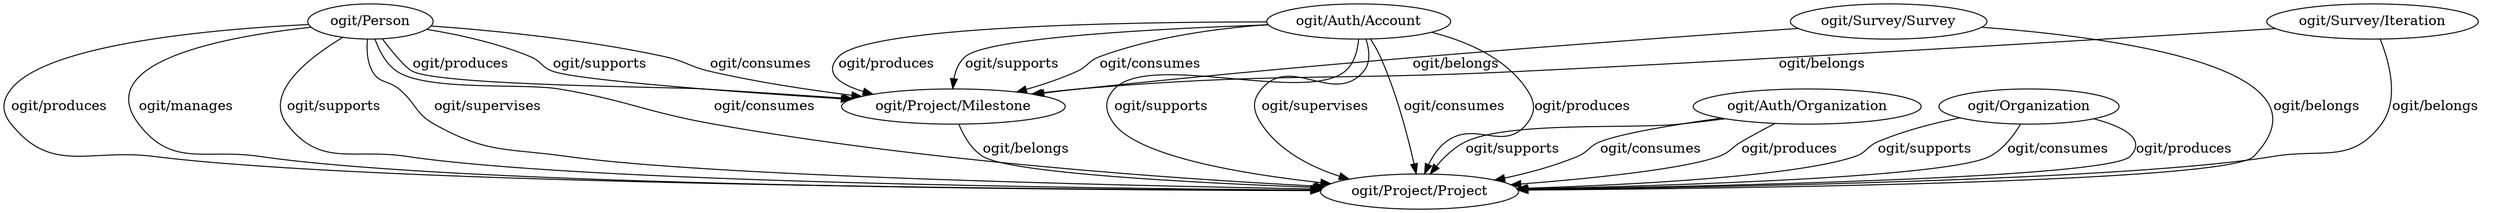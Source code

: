 digraph OGIT_ontology {
   "ogit/Person" -> "ogit/Project/Project" [label="ogit/manages    "];
   "ogit/Auth/Account" -> "ogit/Project/Milestone" [label="ogit/supports    "];
   "ogit/Auth/Account" -> "ogit/Project/Project" [label="ogit/supports    "];
   "ogit/Auth/Organization" -> "ogit/Project/Project" [label="ogit/supports    "];
   "ogit/Organization" -> "ogit/Project/Project" [label="ogit/supports    "];
   "ogit/Person" -> "ogit/Project/Milestone" [label="ogit/supports    "];
   "ogit/Person" -> "ogit/Project/Project" [label="ogit/supports    "];
   "ogit/Auth/Account" -> "ogit/Project/Project" [label="ogit/supervises    "];
   "ogit/Person" -> "ogit/Project/Project" [label="ogit/supervises    "];
   "ogit/Auth/Account" -> "ogit/Project/Milestone" [label="ogit/consumes    "];
   "ogit/Auth/Account" -> "ogit/Project/Project" [label="ogit/consumes    "];
   "ogit/Auth/Organization" -> "ogit/Project/Project" [label="ogit/consumes    "];
   "ogit/Organization" -> "ogit/Project/Project" [label="ogit/consumes    "];
   "ogit/Person" -> "ogit/Project/Milestone" [label="ogit/consumes    "];
   "ogit/Person" -> "ogit/Project/Project" [label="ogit/consumes    "];
   "ogit/Auth/Account" -> "ogit/Project/Milestone" [label="ogit/produces    "];
   "ogit/Auth/Account" -> "ogit/Project/Project" [label="ogit/produces    "];
   "ogit/Auth/Organization" -> "ogit/Project/Project" [label="ogit/produces    "];
   "ogit/Organization" -> "ogit/Project/Project" [label="ogit/produces    "];
   "ogit/Person" -> "ogit/Project/Milestone" [label="ogit/produces    "];
   "ogit/Person" -> "ogit/Project/Project" [label="ogit/produces    "];
   "ogit/Project/Milestone" -> "ogit/Project/Project" [label="ogit/belongs    "];
   "ogit/Survey/Iteration" -> "ogit/Project/Milestone" [label="ogit/belongs    "];
   "ogit/Survey/Iteration" -> "ogit/Project/Project" [label="ogit/belongs    "];
   "ogit/Survey/Survey" -> "ogit/Project/Milestone" [label="ogit/belongs    "];
   "ogit/Survey/Survey" -> "ogit/Project/Project" [label="ogit/belongs    "];
}
